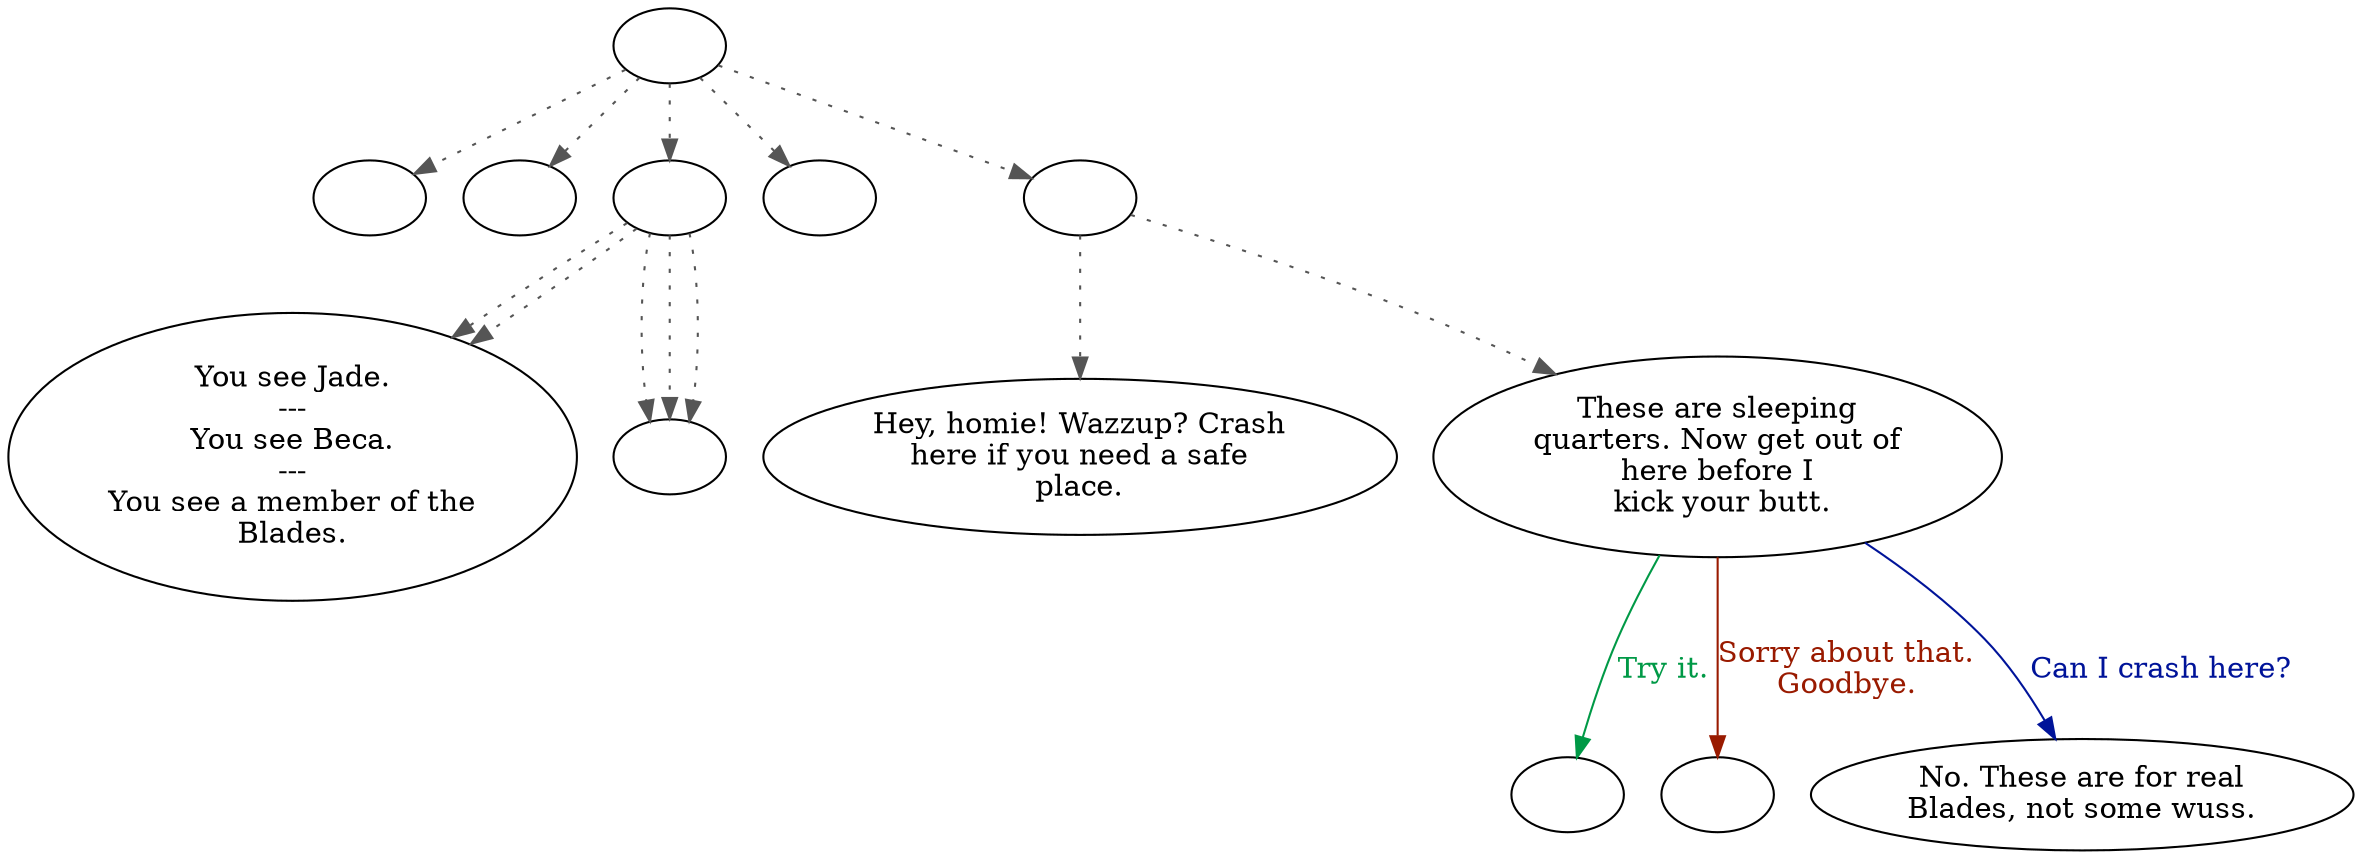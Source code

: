 digraph BECA {
  "start" [style=filled       fillcolor="#FFFFFF"       color="#000000"]
  "start" -> "critter_p_proc" [style=dotted color="#555555"]
  "start" -> "destroy_p_proc" [style=dotted color="#555555"]
  "start" -> "look_at_p_proc" [style=dotted color="#555555"]
  "start" -> "pickup_p_proc" [style=dotted color="#555555"]
  "start" -> "talk_p_proc" [style=dotted color="#555555"]
  "start" [label=""]
  "critter_p_proc" [style=filled       fillcolor="#FFFFFF"       color="#000000"]
  "critter_p_proc" [label=""]
  "destroy_p_proc" [style=filled       fillcolor="#FFFFFF"       color="#000000"]
  "destroy_p_proc" [label=""]
  "look_at_p_proc" [style=filled       fillcolor="#FFFFFF"       color="#000000"]
  "look_at_p_proc" -> "show_true_name" [style=dotted color="#555555"]
  "look_at_p_proc" -> "show_false_name" [style=dotted color="#555555"]
  "look_at_p_proc" -> "show_false_name" [style=dotted color="#555555"]
  "look_at_p_proc" -> "show_false_name" [style=dotted color="#555555"]
  "look_at_p_proc" -> "show_true_name" [style=dotted color="#555555"]
  "look_at_p_proc" [label=""]
  "pickup_p_proc" [style=filled       fillcolor="#FFFFFF"       color="#000000"]
  "pickup_p_proc" [label=""]
  "talk_p_proc" [style=filled       fillcolor="#FFFFFF"       color="#000000"]
  "talk_p_proc" -> "Beca02" [style=dotted color="#555555"]
  "talk_p_proc" -> "Beca00" [style=dotted color="#555555"]
  "talk_p_proc" [label=""]
  "show_true_name" [style=filled       fillcolor="#FFFFFF"       color="#000000"]
  "show_true_name" [label="You see Jade.\n---\nYou see Beca.\n---\nYou see a member of the\nBlades."]
  "show_false_name" [style=filled       fillcolor="#FFFFFF"       color="#000000"]
  "show_false_name" [label=""]
  "Beca00" [style=filled       fillcolor="#FFFFFF"       color="#000000"]
  "Beca00" [label="These are sleeping\nquarters. Now get out of\nhere before I\n kick your butt."]
  "Beca00" -> "BecaCombat" [label="Try it." color="#009946" fontcolor="#009946"]
  "Beca00" -> "BecaEnd" [label="Sorry about that.\nGoodbye." color="#991A00" fontcolor="#991A00"]
  "Beca00" -> "Beca01" [label="Can I crash here?" color="#001399" fontcolor="#001399"]
  "Beca01" [style=filled       fillcolor="#FFFFFF"       color="#000000"]
  "Beca01" [label="No. These are for real\nBlades, not some wuss."]
  "Beca02" [style=filled       fillcolor="#FFFFFF"       color="#000000"]
  "Beca02" [label="Hey, homie! Wazzup? Crash\nhere if you need a safe\nplace."]
  "BecaCombat" [style=filled       fillcolor="#FFFFFF"       color="#000000"]
  "BecaCombat" [label=""]
  "BecaEnd" [style=filled       fillcolor="#FFFFFF"       color="#000000"]
  "BecaEnd" [label=""]
}